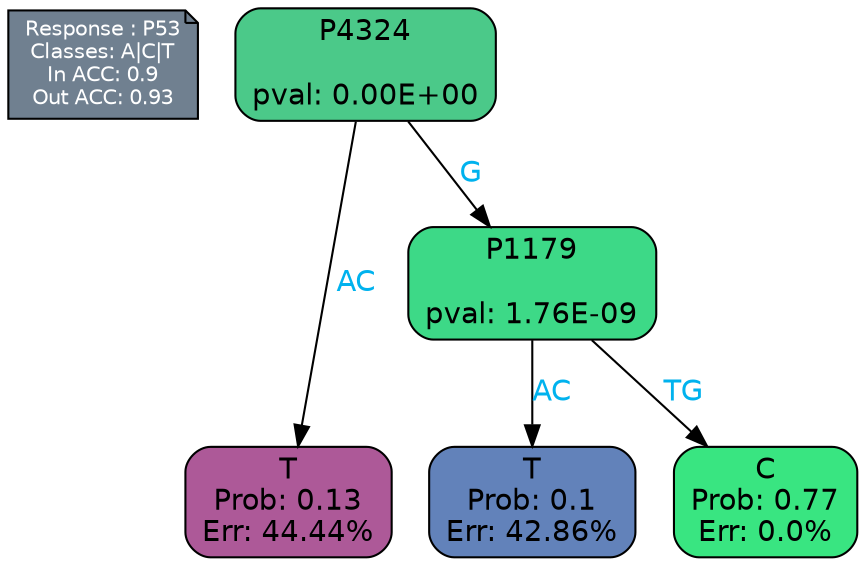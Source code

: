 digraph Tree {
node [shape=box, style="filled, rounded", color="black", fontname=helvetica] ;
graph [ranksep=equally, splines=polylines, bgcolor=transparent, dpi=600] ;
edge [fontname=helvetica] ;
LEGEND [label="Response : P53
Classes: A|C|T
In ACC: 0.9
Out ACC: 0.93
",shape=note,align=left,style=filled,fillcolor="slategray",fontcolor="white",fontsize=10];1 [label="P4324

pval: 0.00E+00", fillcolor="#4bc989"] ;
2 [label="T
Prob: 0.13
Err: 44.44%", fillcolor="#ad5998"] ;
3 [label="P1179

pval: 1.76E-09", fillcolor="#3dd987"] ;
4 [label="T
Prob: 0.1
Err: 42.86%", fillcolor="#6282ba"] ;
5 [label="C
Prob: 0.77
Err: 0.0%", fillcolor="#39e581"] ;
1 -> 2 [label="AC",fontcolor=deepskyblue2] ;
1 -> 3 [label="G",fontcolor=deepskyblue2] ;
3 -> 4 [label="AC",fontcolor=deepskyblue2] ;
3 -> 5 [label="TG",fontcolor=deepskyblue2] ;
{rank = same; 2;4;5;}{rank = same; LEGEND;1;}}